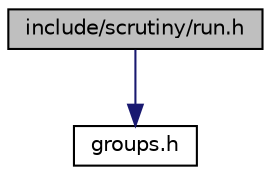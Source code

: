 digraph "include/scrutiny/run.h"
{
 // LATEX_PDF_SIZE
  edge [fontname="Helvetica",fontsize="10",labelfontname="Helvetica",labelfontsize="10"];
  node [fontname="Helvetica",fontsize="10",shape=record];
  Node1 [label="include/scrutiny/run.h",height=0.2,width=0.4,color="black", fillcolor="grey75", style="filled", fontcolor="black",tooltip="Defines the runner functionality."];
  Node1 -> Node2 [color="midnightblue",fontsize="10",style="solid",fontname="Helvetica"];
  Node2 [label="groups.h",height=0.2,width=0.4,color="black", fillcolor="white", style="filled",URL="$groups_8h.html",tooltip="Defines the group functionality."];
}
